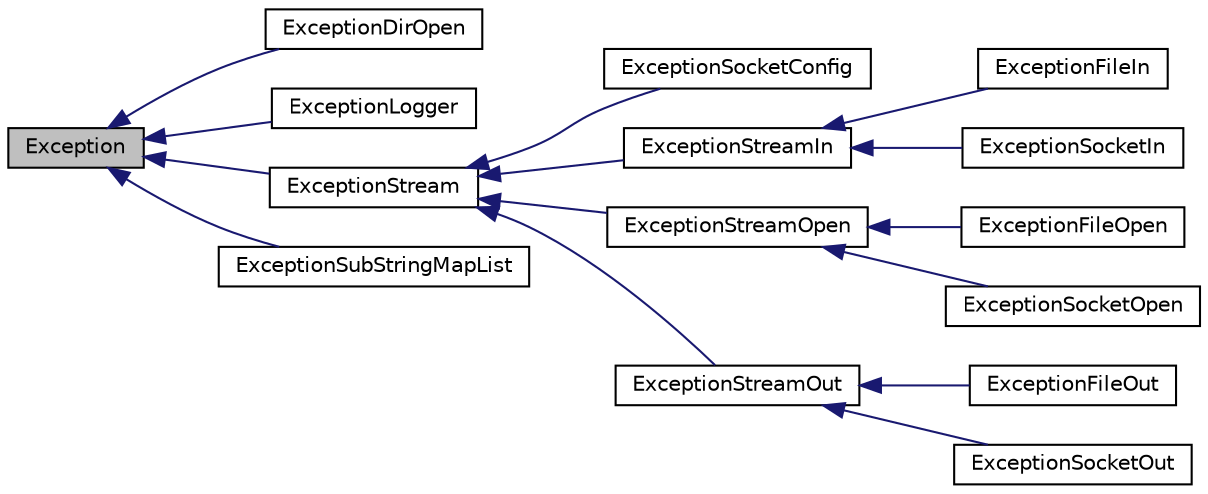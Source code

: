 digraph "Exception"
{
  edge [fontname="Helvetica",fontsize="10",labelfontname="Helvetica",labelfontsize="10"];
  node [fontname="Helvetica",fontsize="10",shape=record];
  rankdir="LR";
  Node1 [label="Exception",height=0.2,width=0.4,color="black", fillcolor="grey75", style="filled", fontcolor="black"];
  Node1 -> Node2 [dir="back",color="midnightblue",fontsize="10",style="solid",fontname="Helvetica"];
  Node2 [label="ExceptionDirOpen",height=0.2,width=0.4,color="black", fillcolor="white", style="filled",URL="$classevo_1_1_exception_dir_open.html",tooltip="Directory open exception for errors opening a directory for reading entries, see Exception. "];
  Node1 -> Node3 [dir="back",color="midnightblue",fontsize="10",style="solid",fontname="Helvetica"];
  Node3 [label="ExceptionLogger",height=0.2,width=0.4,color="black", fillcolor="white", style="filled",URL="$classevo_1_1_exception_logger.html",tooltip="Logger exception, see Exception. "];
  Node1 -> Node4 [dir="back",color="midnightblue",fontsize="10",style="solid",fontname="Helvetica"];
  Node4 [label="ExceptionStream",height=0.2,width=0.4,color="black", fillcolor="white", style="filled",URL="$classevo_1_1_exception_stream.html",tooltip="Base stream exception for all stream errors, see Exception. "];
  Node4 -> Node5 [dir="back",color="midnightblue",fontsize="10",style="solid",fontname="Helvetica"];
  Node5 [label="ExceptionSocketConfig",height=0.2,width=0.4,color="black", fillcolor="white", style="filled",URL="$classevo_1_1_exception_socket_config.html",tooltip="Socket config exception for getopt() or setopt() errors, see Exception. "];
  Node4 -> Node6 [dir="back",color="midnightblue",fontsize="10",style="solid",fontname="Helvetica"];
  Node6 [label="ExceptionStreamIn",height=0.2,width=0.4,color="black", fillcolor="white", style="filled",URL="$classevo_1_1_exception_stream_in.html",tooltip="Input stream exception for stream read errors, see Exception. "];
  Node6 -> Node7 [dir="back",color="midnightblue",fontsize="10",style="solid",fontname="Helvetica"];
  Node7 [label="ExceptionFileIn",height=0.2,width=0.4,color="black", fillcolor="white", style="filled",URL="$classevo_1_1_exception_file_in.html",tooltip="File input stream exception for file read errors, see Exception. "];
  Node6 -> Node8 [dir="back",color="midnightblue",fontsize="10",style="solid",fontname="Helvetica"];
  Node8 [label="ExceptionSocketIn",height=0.2,width=0.4,color="black", fillcolor="white", style="filled",URL="$classevo_1_1_exception_socket_in.html",tooltip="Socket input stream exception for socket read errors, see Exception. "];
  Node4 -> Node9 [dir="back",color="midnightblue",fontsize="10",style="solid",fontname="Helvetica"];
  Node9 [label="ExceptionStreamOpen",height=0.2,width=0.4,color="black", fillcolor="white", style="filled",URL="$classevo_1_1_exception_stream_open.html",tooltip="Stream open exception for errors opening a stream, see Exception. "];
  Node9 -> Node10 [dir="back",color="midnightblue",fontsize="10",style="solid",fontname="Helvetica"];
  Node10 [label="ExceptionFileOpen",height=0.2,width=0.4,color="black", fillcolor="white", style="filled",URL="$classevo_1_1_exception_file_open.html",tooltip="File open exception for errors opening a file, see Exception. "];
  Node9 -> Node11 [dir="back",color="midnightblue",fontsize="10",style="solid",fontname="Helvetica"];
  Node11 [label="ExceptionSocketOpen",height=0.2,width=0.4,color="black", fillcolor="white", style="filled",URL="$classevo_1_1_exception_socket_open.html",tooltip="Socket open exception for socket connect/bind/listen errors, see Exception. "];
  Node4 -> Node12 [dir="back",color="midnightblue",fontsize="10",style="solid",fontname="Helvetica"];
  Node12 [label="ExceptionStreamOut",height=0.2,width=0.4,color="black", fillcolor="white", style="filled",URL="$classevo_1_1_exception_stream_out.html",tooltip="Output stream exception for stream write errors, see Exception. "];
  Node12 -> Node13 [dir="back",color="midnightblue",fontsize="10",style="solid",fontname="Helvetica"];
  Node13 [label="ExceptionFileOut",height=0.2,width=0.4,color="black", fillcolor="white", style="filled",URL="$classevo_1_1_exception_file_out.html",tooltip="File output stream exception for file write errors, see Exception. "];
  Node12 -> Node14 [dir="back",color="midnightblue",fontsize="10",style="solid",fontname="Helvetica"];
  Node14 [label="ExceptionSocketOut",height=0.2,width=0.4,color="black", fillcolor="white", style="filled",URL="$classevo_1_1_exception_socket_out.html",tooltip="Socket output stream exception for socket write errors, see Exception. "];
  Node1 -> Node15 [dir="back",color="midnightblue",fontsize="10",style="solid",fontname="Helvetica"];
  Node15 [label="ExceptionSubStringMapList",height=0.2,width=0.4,color="black", fillcolor="white", style="filled",URL="$classevo_1_1_exception_sub_string_map_list.html",tooltip="SubStringMapList input ordering verification failed, see Exception. "];
}
